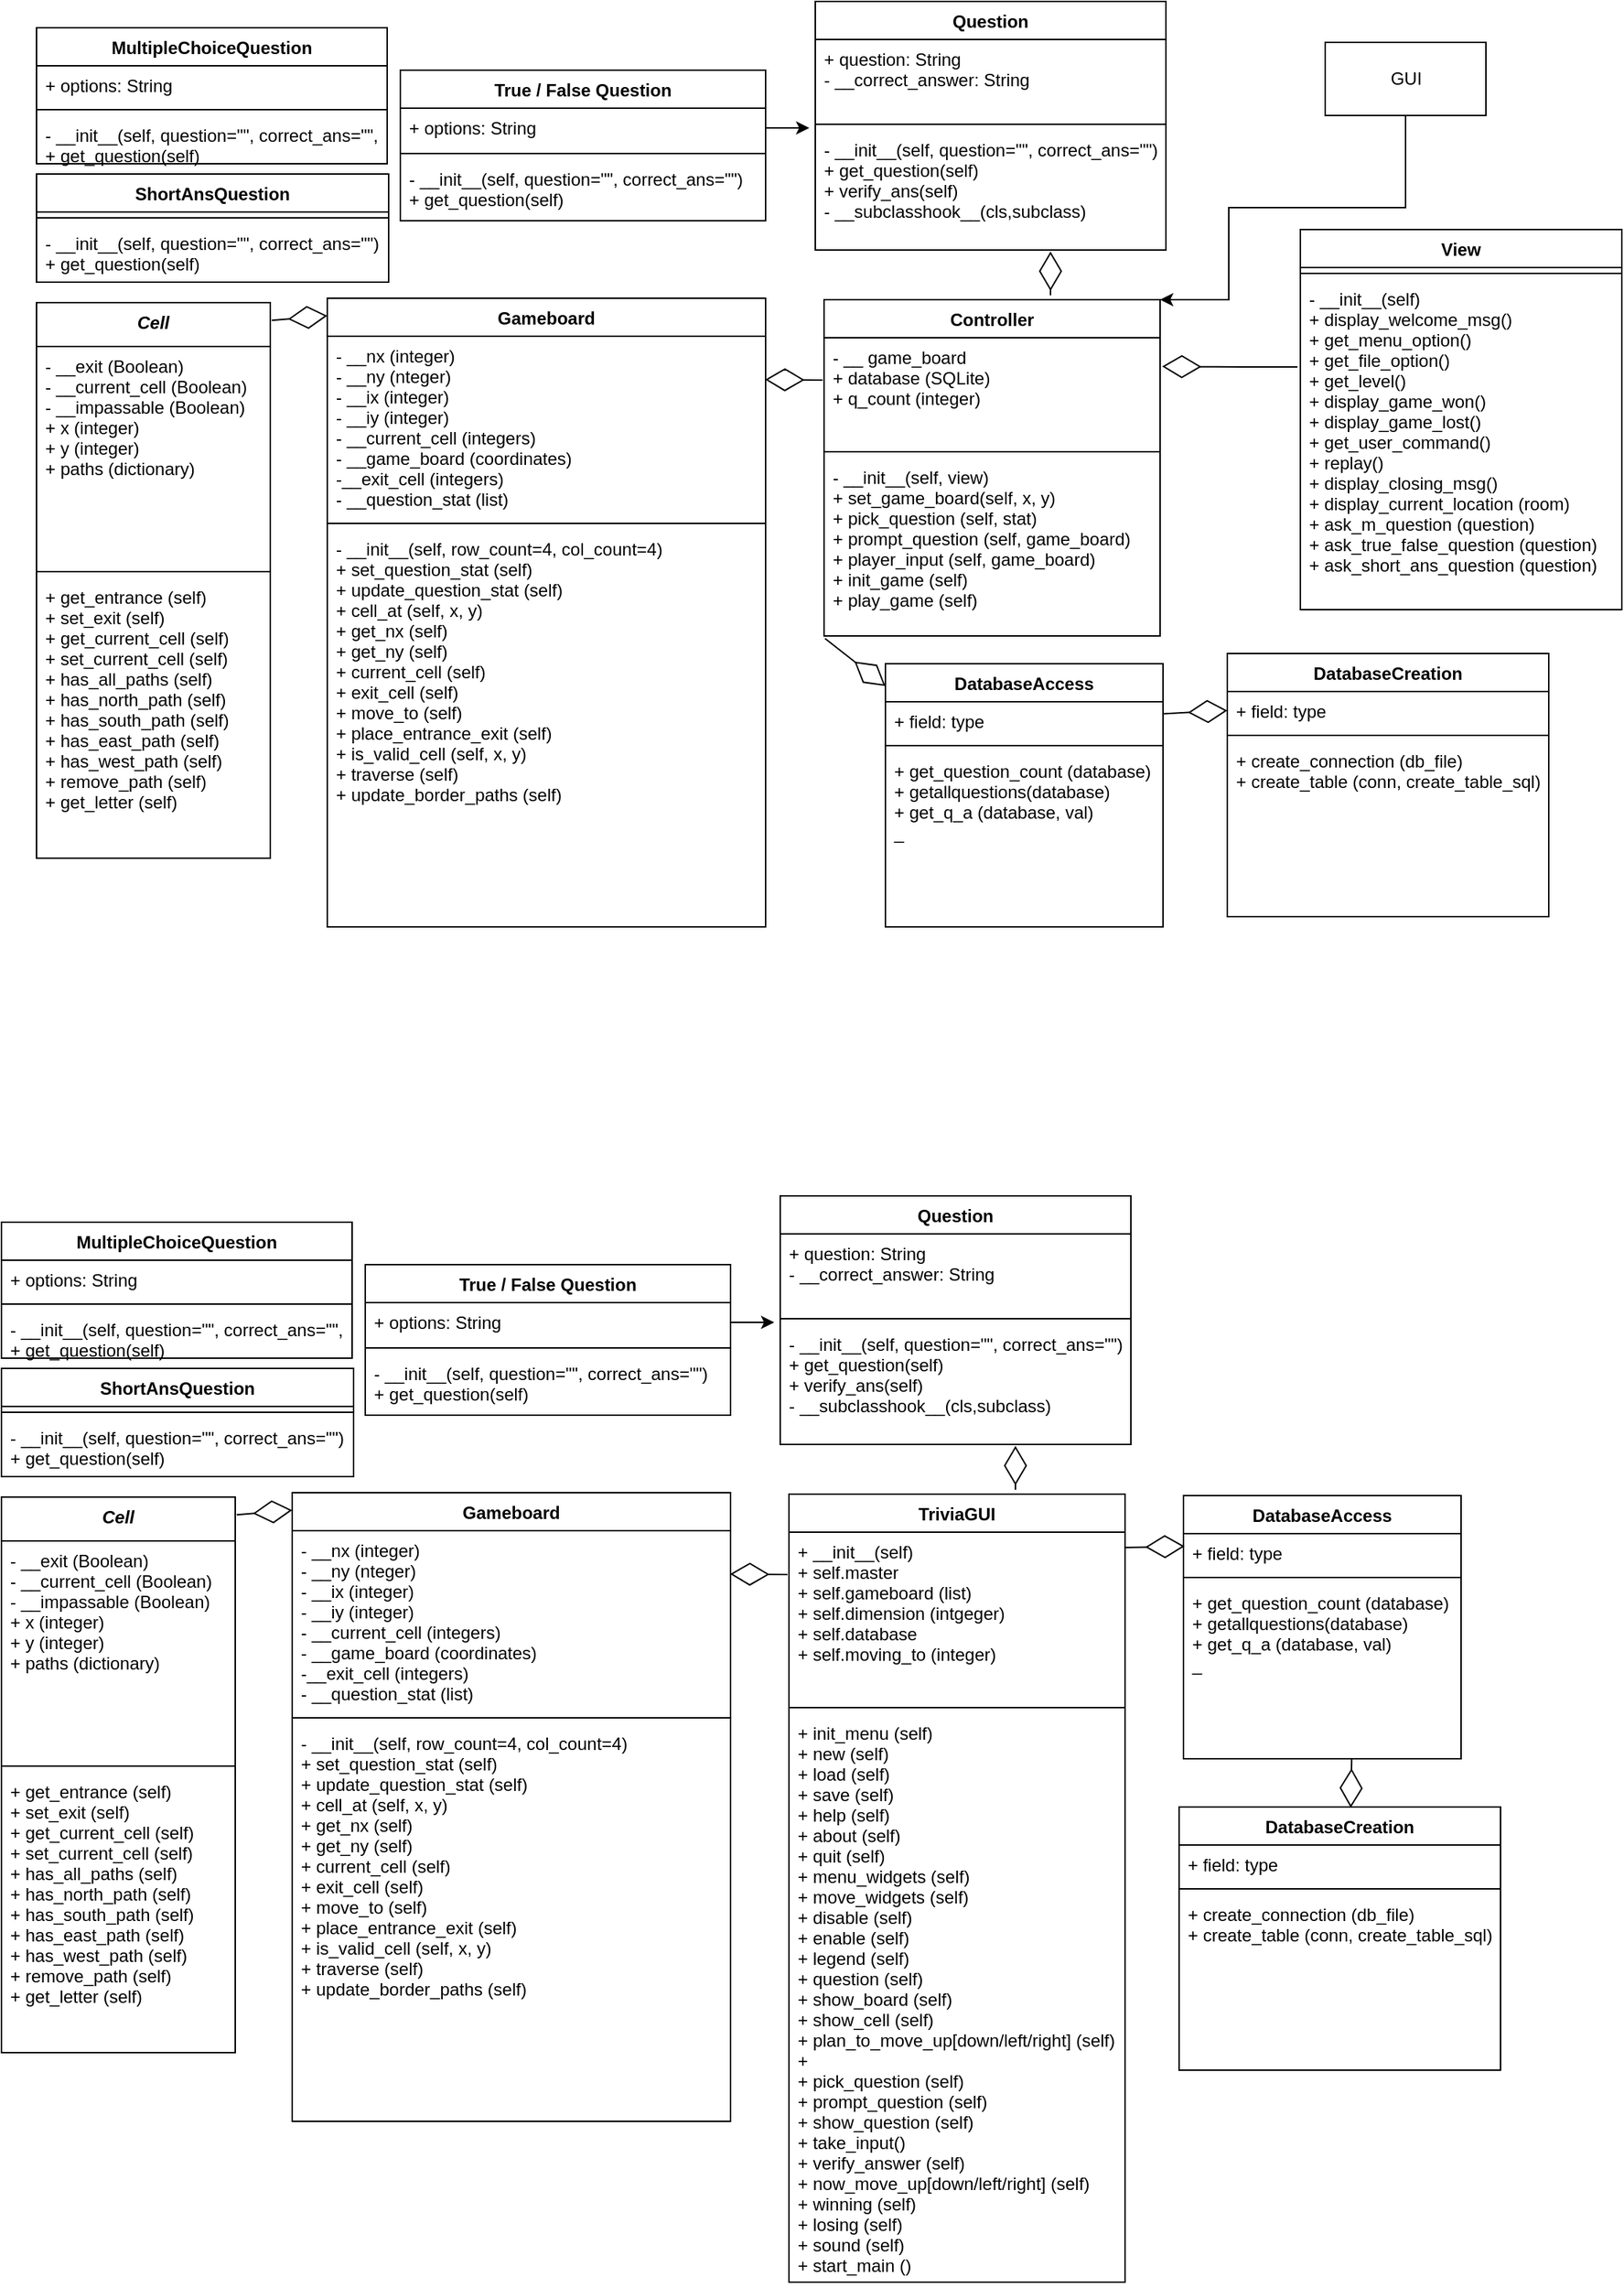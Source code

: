 <mxfile version="14.4.6" type="device"><diagram id="2pzU6UBAtQB1RrakLwoV" name="Page-1"><mxGraphModel dx="1931" dy="1356" grid="0" gridSize="10" guides="0" tooltips="1" connect="1" arrows="1" fold="1" page="0" pageScale="1" pageWidth="850" pageHeight="1100" math="0" shadow="0"><root><mxCell id="0"/><mxCell id="1" parent="0"/><mxCell id="dtdOn8wVSNTpU2MTarlF-1" value="Controller" style="swimlane;fontStyle=1;align=center;verticalAlign=top;childLayout=stackLayout;horizontal=1;startSize=26;horizontalStack=0;resizeParent=1;resizeParentMax=0;resizeLast=0;collapsible=1;marginBottom=0;" parent="1" vertex="1"><mxGeometry x="304" y="278" width="230" height="230" as="geometry"/></mxCell><mxCell id="dtdOn8wVSNTpU2MTarlF-2" value="- __ game_board&#10;+ database (SQLite)&#10;+ q_count (integer)" style="text;strokeColor=none;fillColor=none;align=left;verticalAlign=top;spacingLeft=4;spacingRight=4;overflow=hidden;rotatable=0;points=[[0,0.5],[1,0.5]];portConstraint=eastwest;" parent="dtdOn8wVSNTpU2MTarlF-1" vertex="1"><mxGeometry y="26" width="230" height="74" as="geometry"/></mxCell><mxCell id="dtdOn8wVSNTpU2MTarlF-3" value="" style="line;strokeWidth=1;fillColor=none;align=left;verticalAlign=middle;spacingTop=-1;spacingLeft=3;spacingRight=3;rotatable=0;labelPosition=right;points=[];portConstraint=eastwest;" parent="dtdOn8wVSNTpU2MTarlF-1" vertex="1"><mxGeometry y="100" width="230" height="8" as="geometry"/></mxCell><mxCell id="dtdOn8wVSNTpU2MTarlF-4" value="- __init__(self, view)&#10;+ set_game_board(self, x, y)&#10;+ pick_question (self, stat)&#10;+ prompt_question (self, game_board)&#10;+ player_input (self, game_board)&#10;+ init_game (self)&#10;+ play_game (self)&#10;&#10;" style="text;strokeColor=none;fillColor=none;align=left;verticalAlign=top;spacingLeft=4;spacingRight=4;overflow=hidden;rotatable=0;points=[[0,0.5],[1,0.5]];portConstraint=eastwest;" parent="dtdOn8wVSNTpU2MTarlF-1" vertex="1"><mxGeometry y="108" width="230" height="122" as="geometry"/></mxCell><mxCell id="dtdOn8wVSNTpU2MTarlF-5" value="Gameboard" style="swimlane;fontStyle=1;align=center;verticalAlign=top;childLayout=stackLayout;horizontal=1;startSize=26;horizontalStack=0;resizeParent=1;resizeParentMax=0;resizeLast=0;collapsible=1;marginBottom=0;" parent="1" vertex="1"><mxGeometry x="-36" y="277" width="300" height="430" as="geometry"/></mxCell><mxCell id="dtdOn8wVSNTpU2MTarlF-29" value="" style="endArrow=diamondThin;endFill=0;endSize=24;html=1;exitX=1.006;exitY=0.032;exitDx=0;exitDy=0;exitPerimeter=0;" parent="dtdOn8wVSNTpU2MTarlF-5" source="dtdOn8wVSNTpU2MTarlF-34" edge="1"><mxGeometry width="160" relative="1" as="geometry"><mxPoint x="-70" y="12" as="sourcePoint"/><mxPoint y="12" as="targetPoint"/></mxGeometry></mxCell><mxCell id="dtdOn8wVSNTpU2MTarlF-6" value="- __nx (integer)&#10;- __ny (nteger)&#10;- __ix (integer)&#10;- __iy (integer)&#10;- __current_cell (integers)&#10;- __game_board (coordinates)&#10;-__exit_cell (integers)&#10;- __question_stat (list)" style="text;strokeColor=none;fillColor=none;align=left;verticalAlign=top;spacingLeft=4;spacingRight=4;overflow=hidden;rotatable=0;points=[[0,0.5],[1,0.5]];portConstraint=eastwest;" parent="dtdOn8wVSNTpU2MTarlF-5" vertex="1"><mxGeometry y="26" width="300" height="124" as="geometry"/></mxCell><mxCell id="dtdOn8wVSNTpU2MTarlF-7" value="" style="line;strokeWidth=1;fillColor=none;align=left;verticalAlign=middle;spacingTop=-1;spacingLeft=3;spacingRight=3;rotatable=0;labelPosition=right;points=[];portConstraint=eastwest;" parent="dtdOn8wVSNTpU2MTarlF-5" vertex="1"><mxGeometry y="150" width="300" height="8" as="geometry"/></mxCell><mxCell id="dtdOn8wVSNTpU2MTarlF-8" value="- __init__(self, row_count=4, col_count=4)&#10;+ set_question_stat (self)&#10;+ update_question_stat (self)&#10;+ cell_at (self, x, y)&#10;+ get_nx (self)&#10;+ get_ny (self)&#10;+ current_cell (self)&#10;+ exit_cell (self)&#10;+ move_to (self)&#10;+ place_entrance_exit (self)&#10;+ is_valid_cell (self, x, y)&#10;+ traverse (self)&#10;+ update_border_paths (self)&#10;" style="text;strokeColor=none;fillColor=none;align=left;verticalAlign=top;spacingLeft=4;spacingRight=4;overflow=hidden;rotatable=0;points=[[0,0.5],[1,0.5]];portConstraint=eastwest;" parent="dtdOn8wVSNTpU2MTarlF-5" vertex="1"><mxGeometry y="158" width="300" height="272" as="geometry"/></mxCell><mxCell id="dtdOn8wVSNTpU2MTarlF-9" value="View" style="swimlane;fontStyle=1;align=center;verticalAlign=top;childLayout=stackLayout;horizontal=1;startSize=26;horizontalStack=0;resizeParent=1;resizeParentMax=0;resizeLast=0;collapsible=1;marginBottom=0;" parent="1" vertex="1"><mxGeometry x="630" y="230" width="220" height="260" as="geometry"/></mxCell><mxCell id="dtdOn8wVSNTpU2MTarlF-11" value="" style="line;strokeWidth=1;fillColor=none;align=left;verticalAlign=middle;spacingTop=-1;spacingLeft=3;spacingRight=3;rotatable=0;labelPosition=right;points=[];portConstraint=eastwest;" parent="dtdOn8wVSNTpU2MTarlF-9" vertex="1"><mxGeometry y="26" width="220" height="8" as="geometry"/></mxCell><mxCell id="dtdOn8wVSNTpU2MTarlF-12" value="- __init__(self)&#10;+ display_welcome_msg()&#10;+ get_menu_option()&#10;+ get_file_option()&#10;+ get_level()&#10;+ display_game_won()&#10;+ display_game_lost()&#10;+ get_user_command()&#10;+ replay()&#10;+ display_closing_msg()&#10;+ display_current_location (room)&#10;+ ask_m_question (question)&#10;+ ask_true_false_question (question)&#10;+ ask_short_ans_question (question)&#10;&#10;" style="text;strokeColor=none;fillColor=none;align=left;verticalAlign=top;spacingLeft=4;spacingRight=4;overflow=hidden;rotatable=0;points=[[0,0.5],[1,0.5]];portConstraint=eastwest;" parent="dtdOn8wVSNTpU2MTarlF-9" vertex="1"><mxGeometry y="34" width="220" height="226" as="geometry"/></mxCell><mxCell id="dtdOn8wVSNTpU2MTarlF-13" value="Question" style="swimlane;fontStyle=1;align=center;verticalAlign=top;childLayout=stackLayout;horizontal=1;startSize=26;horizontalStack=0;resizeParent=1;resizeParentMax=0;resizeLast=0;collapsible=1;marginBottom=0;" parent="1" vertex="1"><mxGeometry x="298" y="74" width="240" height="170" as="geometry"/></mxCell><mxCell id="dtdOn8wVSNTpU2MTarlF-14" value="+ question: String&#10;- __correct_answer: String&#10;" style="text;strokeColor=none;fillColor=none;align=left;verticalAlign=top;spacingLeft=4;spacingRight=4;overflow=hidden;rotatable=0;points=[[0,0.5],[1,0.5]];portConstraint=eastwest;" parent="dtdOn8wVSNTpU2MTarlF-13" vertex="1"><mxGeometry y="26" width="240" height="54" as="geometry"/></mxCell><mxCell id="dtdOn8wVSNTpU2MTarlF-15" value="" style="line;strokeWidth=1;fillColor=none;align=left;verticalAlign=middle;spacingTop=-1;spacingLeft=3;spacingRight=3;rotatable=0;labelPosition=right;points=[];portConstraint=eastwest;" parent="dtdOn8wVSNTpU2MTarlF-13" vertex="1"><mxGeometry y="80" width="240" height="8" as="geometry"/></mxCell><mxCell id="dtdOn8wVSNTpU2MTarlF-16" value="- __init__(self, question=&quot;&quot;, correct_ans=&quot;&quot;)&#10;+ get_question(self)&#10;+ verify_ans(self)&#10;- __subclasshook__(cls,subclass)" style="text;strokeColor=none;fillColor=none;align=left;verticalAlign=top;spacingLeft=4;spacingRight=4;overflow=hidden;rotatable=0;points=[[0,0.5],[1,0.5]];portConstraint=eastwest;" parent="dtdOn8wVSNTpU2MTarlF-13" vertex="1"><mxGeometry y="88" width="240" height="82" as="geometry"/></mxCell><mxCell id="dtdOn8wVSNTpU2MTarlF-17" value="DatabaseAccess" style="swimlane;fontStyle=1;align=center;verticalAlign=top;childLayout=stackLayout;horizontal=1;startSize=26;horizontalStack=0;resizeParent=1;resizeParentMax=0;resizeLast=0;collapsible=1;marginBottom=0;" parent="1" vertex="1"><mxGeometry x="346" y="527" width="190" height="180" as="geometry"/></mxCell><mxCell id="dtdOn8wVSNTpU2MTarlF-18" value="+ field: type" style="text;strokeColor=none;fillColor=none;align=left;verticalAlign=top;spacingLeft=4;spacingRight=4;overflow=hidden;rotatable=0;points=[[0,0.5],[1,0.5]];portConstraint=eastwest;" parent="dtdOn8wVSNTpU2MTarlF-17" vertex="1"><mxGeometry y="26" width="190" height="26" as="geometry"/></mxCell><mxCell id="dtdOn8wVSNTpU2MTarlF-19" value="" style="line;strokeWidth=1;fillColor=none;align=left;verticalAlign=middle;spacingTop=-1;spacingLeft=3;spacingRight=3;rotatable=0;labelPosition=right;points=[];portConstraint=eastwest;" parent="dtdOn8wVSNTpU2MTarlF-17" vertex="1"><mxGeometry y="52" width="190" height="8" as="geometry"/></mxCell><mxCell id="dtdOn8wVSNTpU2MTarlF-20" value="+ get_question_count (database)&#10;+ getallquestions(database)&#10;+ get_q_a (database, val)&#10;_" style="text;strokeColor=none;fillColor=none;align=left;verticalAlign=top;spacingLeft=4;spacingRight=4;overflow=hidden;rotatable=0;points=[[0,0.5],[1,0.5]];portConstraint=eastwest;" parent="dtdOn8wVSNTpU2MTarlF-17" vertex="1"><mxGeometry y="60" width="190" height="120" as="geometry"/></mxCell><mxCell id="dtdOn8wVSNTpU2MTarlF-30" value="" style="endArrow=diamondThin;endFill=0;endSize=24;html=1;entryX=0.999;entryY=0.239;entryDx=0;entryDy=0;entryPerimeter=0;" parent="1" target="dtdOn8wVSNTpU2MTarlF-6" edge="1"><mxGeometry width="160" relative="1" as="geometry"><mxPoint x="303" y="333" as="sourcePoint"/><mxPoint x="255" y="295" as="targetPoint"/><Array as="points"/></mxGeometry></mxCell><mxCell id="dtdOn8wVSNTpU2MTarlF-31" value="" style="endArrow=diamondThin;endFill=0;endSize=24;html=1;" parent="1" edge="1"><mxGeometry width="160" relative="1" as="geometry"><mxPoint x="459" y="275" as="sourcePoint"/><mxPoint x="459" y="245" as="targetPoint"/><Array as="points"/></mxGeometry></mxCell><mxCell id="dtdOn8wVSNTpU2MTarlF-34" value="Cell" style="swimlane;fontStyle=3;align=center;verticalAlign=top;childLayout=stackLayout;horizontal=1;startSize=30;horizontalStack=0;resizeParent=1;resizeParentMax=0;resizeLast=0;collapsible=1;marginBottom=0;" parent="1" vertex="1"><mxGeometry x="-235" y="280" width="160" height="380" as="geometry"/></mxCell><mxCell id="dtdOn8wVSNTpU2MTarlF-35" value="- __exit (Boolean)&#10;- __current_cell (Boolean)&#10;- __impassable (Boolean)&#10;+ x (integer)&#10;+ y (integer)&#10;+ paths (dictionary)" style="text;strokeColor=none;fillColor=none;align=left;verticalAlign=top;spacingLeft=4;spacingRight=4;overflow=hidden;rotatable=0;points=[[0,0.5],[1,0.5]];portConstraint=eastwest;" parent="dtdOn8wVSNTpU2MTarlF-34" vertex="1"><mxGeometry y="30" width="160" height="150" as="geometry"/></mxCell><mxCell id="dtdOn8wVSNTpU2MTarlF-36" value="" style="line;strokeWidth=1;fillColor=none;align=left;verticalAlign=middle;spacingTop=-1;spacingLeft=3;spacingRight=3;rotatable=0;labelPosition=right;points=[];portConstraint=eastwest;" parent="dtdOn8wVSNTpU2MTarlF-34" vertex="1"><mxGeometry y="180" width="160" height="8" as="geometry"/></mxCell><mxCell id="dtdOn8wVSNTpU2MTarlF-37" value="+ get_entrance (self)&#10;+ set_exit (self)&#10;+ get_current_cell (self)&#10;+ set_current_cell (self)&#10;+ has_all_paths (self)&#10;+ has_north_path (self)&#10;+ has_south_path (self)&#10;+ has_east_path (self)&#10;+ has_west_path (self)&#10;+ remove_path (self)&#10;+ get_letter (self)" style="text;strokeColor=none;fillColor=none;align=left;verticalAlign=top;spacingLeft=4;spacingRight=4;overflow=hidden;rotatable=0;points=[[0,0.5],[1,0.5]];portConstraint=eastwest;" parent="dtdOn8wVSNTpU2MTarlF-34" vertex="1"><mxGeometry y="188" width="160" height="192" as="geometry"/></mxCell><mxCell id="dtdOn8wVSNTpU2MTarlF-48" value="" style="endArrow=diamondThin;endFill=0;endSize=24;html=1;entryX=1.006;entryY=0.266;entryDx=0;entryDy=0;entryPerimeter=0;" parent="1" target="dtdOn8wVSNTpU2MTarlF-2" edge="1"><mxGeometry width="160" relative="1" as="geometry"><mxPoint x="628" y="324" as="sourcePoint"/><mxPoint x="531" y="292" as="targetPoint"/><Array as="points"><mxPoint x="581" y="324"/></Array></mxGeometry></mxCell><mxCell id="dtdOn8wVSNTpU2MTarlF-54" value="" style="endArrow=diamondThin;endFill=0;endSize=24;html=1;exitX=0.003;exitY=1.014;exitDx=0;exitDy=0;exitPerimeter=0;" parent="1" source="dtdOn8wVSNTpU2MTarlF-4" target="dtdOn8wVSNTpU2MTarlF-17" edge="1"><mxGeometry width="160" relative="1" as="geometry"><mxPoint x="438" y="431" as="sourcePoint"/><mxPoint x="390.0" y="921.8" as="targetPoint"/><Array as="points"/></mxGeometry></mxCell><mxCell id="nGwSiJS0L8q6wq8iw9Sl-3" value="MultipleChoiceQuestion" style="swimlane;fontStyle=1;align=center;verticalAlign=top;childLayout=stackLayout;horizontal=1;startSize=26;horizontalStack=0;resizeParent=1;resizeParentMax=0;resizeLast=0;collapsible=1;marginBottom=0;" parent="1" vertex="1"><mxGeometry x="-235" y="92" width="240" height="93" as="geometry"/></mxCell><mxCell id="nGwSiJS0L8q6wq8iw9Sl-4" value="+ options: String" style="text;strokeColor=none;fillColor=none;align=left;verticalAlign=top;spacingLeft=4;spacingRight=4;overflow=hidden;rotatable=0;points=[[0,0.5],[1,0.5]];portConstraint=eastwest;" parent="nGwSiJS0L8q6wq8iw9Sl-3" vertex="1"><mxGeometry y="26" width="240" height="26" as="geometry"/></mxCell><mxCell id="nGwSiJS0L8q6wq8iw9Sl-5" value="" style="line;strokeWidth=1;fillColor=none;align=left;verticalAlign=middle;spacingTop=-1;spacingLeft=3;spacingRight=3;rotatable=0;labelPosition=right;points=[];portConstraint=eastwest;" parent="nGwSiJS0L8q6wq8iw9Sl-3" vertex="1"><mxGeometry y="52" width="240" height="8" as="geometry"/></mxCell><mxCell id="nGwSiJS0L8q6wq8iw9Sl-6" value="- __init__(self, question=&quot;&quot;, correct_ans=&quot;&quot;, options)&#10;+ get_question(self)" style="text;strokeColor=none;fillColor=none;align=left;verticalAlign=top;spacingLeft=4;spacingRight=4;overflow=hidden;rotatable=0;points=[[0,0.5],[1,0.5]];portConstraint=eastwest;" parent="nGwSiJS0L8q6wq8iw9Sl-3" vertex="1"><mxGeometry y="60" width="240" height="33" as="geometry"/></mxCell><mxCell id="nGwSiJS0L8q6wq8iw9Sl-7" value="True / False Question" style="swimlane;fontStyle=1;align=center;verticalAlign=top;childLayout=stackLayout;horizontal=1;startSize=26;horizontalStack=0;resizeParent=1;resizeParentMax=0;resizeLast=0;collapsible=1;marginBottom=0;" parent="1" vertex="1"><mxGeometry x="14" y="121" width="250" height="103" as="geometry"/></mxCell><mxCell id="nGwSiJS0L8q6wq8iw9Sl-8" value="+ options: String" style="text;strokeColor=none;fillColor=none;align=left;verticalAlign=top;spacingLeft=4;spacingRight=4;overflow=hidden;rotatable=0;points=[[0,0.5],[1,0.5]];portConstraint=eastwest;" parent="nGwSiJS0L8q6wq8iw9Sl-7" vertex="1"><mxGeometry y="26" width="250" height="27" as="geometry"/></mxCell><mxCell id="nGwSiJS0L8q6wq8iw9Sl-9" value="" style="line;strokeWidth=1;fillColor=none;align=left;verticalAlign=middle;spacingTop=-1;spacingLeft=3;spacingRight=3;rotatable=0;labelPosition=right;points=[];portConstraint=eastwest;" parent="nGwSiJS0L8q6wq8iw9Sl-7" vertex="1"><mxGeometry y="53" width="250" height="8" as="geometry"/></mxCell><mxCell id="nGwSiJS0L8q6wq8iw9Sl-10" value="- __init__(self, question=&quot;&quot;, correct_ans=&quot;&quot;)&#10;+ get_question(self)" style="text;strokeColor=none;fillColor=none;align=left;verticalAlign=top;spacingLeft=4;spacingRight=4;overflow=hidden;rotatable=0;points=[[0,0.5],[1,0.5]];portConstraint=eastwest;" parent="nGwSiJS0L8q6wq8iw9Sl-7" vertex="1"><mxGeometry y="61" width="250" height="42" as="geometry"/></mxCell><mxCell id="nGwSiJS0L8q6wq8iw9Sl-11" value="ShortAnsQuestion" style="swimlane;fontStyle=1;align=center;verticalAlign=top;childLayout=stackLayout;horizontal=1;startSize=26;horizontalStack=0;resizeParent=1;resizeParentMax=0;resizeLast=0;collapsible=1;marginBottom=0;" parent="1" vertex="1"><mxGeometry x="-235" y="192" width="241" height="74" as="geometry"/></mxCell><mxCell id="nGwSiJS0L8q6wq8iw9Sl-13" value="" style="line;strokeWidth=1;fillColor=none;align=left;verticalAlign=middle;spacingTop=-1;spacingLeft=3;spacingRight=3;rotatable=0;labelPosition=right;points=[];portConstraint=eastwest;" parent="nGwSiJS0L8q6wq8iw9Sl-11" vertex="1"><mxGeometry y="26" width="241" height="8" as="geometry"/></mxCell><mxCell id="nGwSiJS0L8q6wq8iw9Sl-14" value="- __init__(self, question=&quot;&quot;, correct_ans=&quot;&quot;)&#10;+ get_question(self)" style="text;strokeColor=none;fillColor=none;align=left;verticalAlign=top;spacingLeft=4;spacingRight=4;overflow=hidden;rotatable=0;points=[[0,0.5],[1,0.5]];portConstraint=eastwest;" parent="nGwSiJS0L8q6wq8iw9Sl-11" vertex="1"><mxGeometry y="34" width="241" height="40" as="geometry"/></mxCell><mxCell id="TTAN69qeYxi4JExR74cP-12" value="DatabaseCreation" style="swimlane;fontStyle=1;align=center;verticalAlign=top;childLayout=stackLayout;horizontal=1;startSize=26;horizontalStack=0;resizeParent=1;resizeParentMax=0;resizeLast=0;collapsible=1;marginBottom=0;" parent="1" vertex="1"><mxGeometry x="580" y="520" width="220" height="180" as="geometry"/></mxCell><mxCell id="TTAN69qeYxi4JExR74cP-13" value="+ field: type" style="text;strokeColor=none;fillColor=none;align=left;verticalAlign=top;spacingLeft=4;spacingRight=4;overflow=hidden;rotatable=0;points=[[0,0.5],[1,0.5]];portConstraint=eastwest;" parent="TTAN69qeYxi4JExR74cP-12" vertex="1"><mxGeometry y="26" width="220" height="26" as="geometry"/></mxCell><mxCell id="TTAN69qeYxi4JExR74cP-14" value="" style="line;strokeWidth=1;fillColor=none;align=left;verticalAlign=middle;spacingTop=-1;spacingLeft=3;spacingRight=3;rotatable=0;labelPosition=right;points=[];portConstraint=eastwest;" parent="TTAN69qeYxi4JExR74cP-12" vertex="1"><mxGeometry y="52" width="220" height="8" as="geometry"/></mxCell><mxCell id="TTAN69qeYxi4JExR74cP-15" value="+ create_connection (db_file)&#10;+ create_table (conn, create_table_sql)" style="text;strokeColor=none;fillColor=none;align=left;verticalAlign=top;spacingLeft=4;spacingRight=4;overflow=hidden;rotatable=0;points=[[0,0.5],[1,0.5]];portConstraint=eastwest;" parent="TTAN69qeYxi4JExR74cP-12" vertex="1"><mxGeometry y="60" width="220" height="120" as="geometry"/></mxCell><mxCell id="TTAN69qeYxi4JExR74cP-16" value="" style="endArrow=diamondThin;endFill=0;endSize=24;html=1;entryX=0;entryY=0.5;entryDx=0;entryDy=0;" parent="1" source="dtdOn8wVSNTpU2MTarlF-18" target="TTAN69qeYxi4JExR74cP-13" edge="1"><mxGeometry width="160" relative="1" as="geometry"><mxPoint x="448" y="441" as="sourcePoint"/><mxPoint x="446.508" y="530" as="targetPoint"/><Array as="points"/></mxGeometry></mxCell><mxCell id="TTAN69qeYxi4JExR74cP-23" style="edgeStyle=orthogonalEdgeStyle;rounded=0;orthogonalLoop=1;jettySize=auto;html=1;exitX=1;exitY=0.5;exitDx=0;exitDy=0;entryX=-0.017;entryY=-0.02;entryDx=0;entryDy=0;entryPerimeter=0;" parent="1" source="nGwSiJS0L8q6wq8iw9Sl-8" target="dtdOn8wVSNTpU2MTarlF-16" edge="1"><mxGeometry relative="1" as="geometry"/></mxCell><mxCell id="TTAN69qeYxi4JExR74cP-36" style="edgeStyle=orthogonalEdgeStyle;rounded=0;orthogonalLoop=1;jettySize=auto;html=1;exitX=0.5;exitY=1;exitDx=0;exitDy=0;entryX=1;entryY=0;entryDx=0;entryDy=0;" parent="1" source="TTAN69qeYxi4JExR74cP-34" target="dtdOn8wVSNTpU2MTarlF-1" edge="1"><mxGeometry relative="1" as="geometry"><mxPoint x="658.667" y="192.333" as="targetPoint"/><Array as="points"><mxPoint x="702" y="215"/><mxPoint x="581" y="215"/><mxPoint x="581" y="278"/></Array></mxGeometry></mxCell><mxCell id="TTAN69qeYxi4JExR74cP-34" value="GUI" style="html=1;" parent="1" vertex="1"><mxGeometry x="647" y="102" width="110" height="50" as="geometry"/></mxCell><mxCell id="-zIP0uDru8iyl7G2C9b5-1" value="TriviaGUI" style="swimlane;fontStyle=1;align=center;verticalAlign=top;childLayout=stackLayout;horizontal=1;startSize=26;horizontalStack=0;resizeParent=1;resizeParentMax=0;resizeLast=0;collapsible=1;marginBottom=0;" vertex="1" parent="1"><mxGeometry x="280" y="1095" width="230" height="539" as="geometry"/></mxCell><mxCell id="-zIP0uDru8iyl7G2C9b5-2" value="+ __init__(self)&#10;+ self.master &#10;+ self.gameboard (list)&#10;+ self.dimension (intgeger)&#10;+ self.database&#10;+ self.moving_to (integer)&#10;&#10;" style="text;strokeColor=none;fillColor=none;align=left;verticalAlign=top;spacingLeft=4;spacingRight=4;overflow=hidden;rotatable=0;points=[[0,0.5],[1,0.5]];portConstraint=eastwest;" vertex="1" parent="-zIP0uDru8iyl7G2C9b5-1"><mxGeometry y="26" width="230" height="116" as="geometry"/></mxCell><mxCell id="-zIP0uDru8iyl7G2C9b5-3" value="" style="line;strokeWidth=1;fillColor=none;align=left;verticalAlign=middle;spacingTop=-1;spacingLeft=3;spacingRight=3;rotatable=0;labelPosition=right;points=[];portConstraint=eastwest;" vertex="1" parent="-zIP0uDru8iyl7G2C9b5-1"><mxGeometry y="142" width="230" height="8" as="geometry"/></mxCell><mxCell id="-zIP0uDru8iyl7G2C9b5-4" value="+ init_menu (self)&#10;+ new (self)&#10;+ load (self)&#10;+ save (self)&#10;+ help (self)&#10;+ about (self)&#10;+ quit (self)&#10;+ menu_widgets (self)&#10;+ move_widgets (self)&#10;+ disable (self)&#10;+ enable (self)&#10;+ legend (self)&#10;+ question (self)&#10;+ show_board (self)&#10;+ show_cell (self)&#10;+ plan_to_move_up[down/left/right] (self)&#10;+ &#10;+ pick_question (self)&#10;+ prompt_question (self)&#10;+ show_question (self)&#10;+ take_input()&#10;+ verify_answer (self)&#10;+ now_move_up[down/left/right] (self)&#10;+ winning (self)&#10;+ losing (self)&#10;+ sound (self)&#10;+ start_main ()&#10;" style="text;strokeColor=none;fillColor=none;align=left;verticalAlign=top;spacingLeft=4;spacingRight=4;overflow=hidden;rotatable=0;points=[[0,0.5],[1,0.5]];portConstraint=eastwest;" vertex="1" parent="-zIP0uDru8iyl7G2C9b5-1"><mxGeometry y="150" width="230" height="389" as="geometry"/></mxCell><mxCell id="-zIP0uDru8iyl7G2C9b5-5" value="Gameboard" style="swimlane;fontStyle=1;align=center;verticalAlign=top;childLayout=stackLayout;horizontal=1;startSize=26;horizontalStack=0;resizeParent=1;resizeParentMax=0;resizeLast=0;collapsible=1;marginBottom=0;" vertex="1" parent="1"><mxGeometry x="-60" y="1094" width="300" height="430" as="geometry"/></mxCell><mxCell id="-zIP0uDru8iyl7G2C9b5-6" value="" style="endArrow=diamondThin;endFill=0;endSize=24;html=1;exitX=1.006;exitY=0.032;exitDx=0;exitDy=0;exitPerimeter=0;" edge="1" parent="-zIP0uDru8iyl7G2C9b5-5" source="-zIP0uDru8iyl7G2C9b5-23"><mxGeometry width="160" relative="1" as="geometry"><mxPoint x="-70" y="12" as="sourcePoint"/><mxPoint y="12" as="targetPoint"/></mxGeometry></mxCell><mxCell id="-zIP0uDru8iyl7G2C9b5-7" value="- __nx (integer)&#10;- __ny (nteger)&#10;- __ix (integer)&#10;- __iy (integer)&#10;- __current_cell (integers)&#10;- __game_board (coordinates)&#10;-__exit_cell (integers)&#10;- __question_stat (list)" style="text;strokeColor=none;fillColor=none;align=left;verticalAlign=top;spacingLeft=4;spacingRight=4;overflow=hidden;rotatable=0;points=[[0,0.5],[1,0.5]];portConstraint=eastwest;" vertex="1" parent="-zIP0uDru8iyl7G2C9b5-5"><mxGeometry y="26" width="300" height="124" as="geometry"/></mxCell><mxCell id="-zIP0uDru8iyl7G2C9b5-8" value="" style="line;strokeWidth=1;fillColor=none;align=left;verticalAlign=middle;spacingTop=-1;spacingLeft=3;spacingRight=3;rotatable=0;labelPosition=right;points=[];portConstraint=eastwest;" vertex="1" parent="-zIP0uDru8iyl7G2C9b5-5"><mxGeometry y="150" width="300" height="8" as="geometry"/></mxCell><mxCell id="-zIP0uDru8iyl7G2C9b5-9" value="- __init__(self, row_count=4, col_count=4)&#10;+ set_question_stat (self)&#10;+ update_question_stat (self)&#10;+ cell_at (self, x, y)&#10;+ get_nx (self)&#10;+ get_ny (self)&#10;+ current_cell (self)&#10;+ exit_cell (self)&#10;+ move_to (self)&#10;+ place_entrance_exit (self)&#10;+ is_valid_cell (self, x, y)&#10;+ traverse (self)&#10;+ update_border_paths (self)&#10;" style="text;strokeColor=none;fillColor=none;align=left;verticalAlign=top;spacingLeft=4;spacingRight=4;overflow=hidden;rotatable=0;points=[[0,0.5],[1,0.5]];portConstraint=eastwest;" vertex="1" parent="-zIP0uDru8iyl7G2C9b5-5"><mxGeometry y="158" width="300" height="272" as="geometry"/></mxCell><mxCell id="-zIP0uDru8iyl7G2C9b5-13" value="Question" style="swimlane;fontStyle=1;align=center;verticalAlign=top;childLayout=stackLayout;horizontal=1;startSize=26;horizontalStack=0;resizeParent=1;resizeParentMax=0;resizeLast=0;collapsible=1;marginBottom=0;" vertex="1" parent="1"><mxGeometry x="274" y="891" width="240" height="170" as="geometry"/></mxCell><mxCell id="-zIP0uDru8iyl7G2C9b5-14" value="+ question: String&#10;- __correct_answer: String&#10;" style="text;strokeColor=none;fillColor=none;align=left;verticalAlign=top;spacingLeft=4;spacingRight=4;overflow=hidden;rotatable=0;points=[[0,0.5],[1,0.5]];portConstraint=eastwest;" vertex="1" parent="-zIP0uDru8iyl7G2C9b5-13"><mxGeometry y="26" width="240" height="54" as="geometry"/></mxCell><mxCell id="-zIP0uDru8iyl7G2C9b5-15" value="" style="line;strokeWidth=1;fillColor=none;align=left;verticalAlign=middle;spacingTop=-1;spacingLeft=3;spacingRight=3;rotatable=0;labelPosition=right;points=[];portConstraint=eastwest;" vertex="1" parent="-zIP0uDru8iyl7G2C9b5-13"><mxGeometry y="80" width="240" height="8" as="geometry"/></mxCell><mxCell id="-zIP0uDru8iyl7G2C9b5-16" value="- __init__(self, question=&quot;&quot;, correct_ans=&quot;&quot;)&#10;+ get_question(self)&#10;+ verify_ans(self)&#10;- __subclasshook__(cls,subclass)" style="text;strokeColor=none;fillColor=none;align=left;verticalAlign=top;spacingLeft=4;spacingRight=4;overflow=hidden;rotatable=0;points=[[0,0.5],[1,0.5]];portConstraint=eastwest;" vertex="1" parent="-zIP0uDru8iyl7G2C9b5-13"><mxGeometry y="88" width="240" height="82" as="geometry"/></mxCell><mxCell id="-zIP0uDru8iyl7G2C9b5-17" value="DatabaseAccess" style="swimlane;fontStyle=1;align=center;verticalAlign=top;childLayout=stackLayout;horizontal=1;startSize=26;horizontalStack=0;resizeParent=1;resizeParentMax=0;resizeLast=0;collapsible=1;marginBottom=0;" vertex="1" parent="1"><mxGeometry x="550" y="1096" width="190" height="180" as="geometry"/></mxCell><mxCell id="-zIP0uDru8iyl7G2C9b5-18" value="+ field: type" style="text;strokeColor=none;fillColor=none;align=left;verticalAlign=top;spacingLeft=4;spacingRight=4;overflow=hidden;rotatable=0;points=[[0,0.5],[1,0.5]];portConstraint=eastwest;" vertex="1" parent="-zIP0uDru8iyl7G2C9b5-17"><mxGeometry y="26" width="190" height="26" as="geometry"/></mxCell><mxCell id="-zIP0uDru8iyl7G2C9b5-19" value="" style="line;strokeWidth=1;fillColor=none;align=left;verticalAlign=middle;spacingTop=-1;spacingLeft=3;spacingRight=3;rotatable=0;labelPosition=right;points=[];portConstraint=eastwest;" vertex="1" parent="-zIP0uDru8iyl7G2C9b5-17"><mxGeometry y="52" width="190" height="8" as="geometry"/></mxCell><mxCell id="-zIP0uDru8iyl7G2C9b5-20" value="+ get_question_count (database)&#10;+ getallquestions(database)&#10;+ get_q_a (database, val)&#10;_" style="text;strokeColor=none;fillColor=none;align=left;verticalAlign=top;spacingLeft=4;spacingRight=4;overflow=hidden;rotatable=0;points=[[0,0.5],[1,0.5]];portConstraint=eastwest;" vertex="1" parent="-zIP0uDru8iyl7G2C9b5-17"><mxGeometry y="60" width="190" height="120" as="geometry"/></mxCell><mxCell id="-zIP0uDru8iyl7G2C9b5-21" value="" style="endArrow=diamondThin;endFill=0;endSize=24;html=1;entryX=0.999;entryY=0.239;entryDx=0;entryDy=0;entryPerimeter=0;" edge="1" parent="1" target="-zIP0uDru8iyl7G2C9b5-7"><mxGeometry width="160" relative="1" as="geometry"><mxPoint x="279" y="1150.0" as="sourcePoint"/><mxPoint x="231" y="1112" as="targetPoint"/><Array as="points"/></mxGeometry></mxCell><mxCell id="-zIP0uDru8iyl7G2C9b5-22" value="" style="endArrow=diamondThin;endFill=0;endSize=24;html=1;" edge="1" parent="1"><mxGeometry width="160" relative="1" as="geometry"><mxPoint x="435" y="1092" as="sourcePoint"/><mxPoint x="435" y="1062" as="targetPoint"/><Array as="points"/></mxGeometry></mxCell><mxCell id="-zIP0uDru8iyl7G2C9b5-23" value="Cell" style="swimlane;fontStyle=3;align=center;verticalAlign=top;childLayout=stackLayout;horizontal=1;startSize=30;horizontalStack=0;resizeParent=1;resizeParentMax=0;resizeLast=0;collapsible=1;marginBottom=0;" vertex="1" parent="1"><mxGeometry x="-259" y="1097" width="160" height="380" as="geometry"/></mxCell><mxCell id="-zIP0uDru8iyl7G2C9b5-24" value="- __exit (Boolean)&#10;- __current_cell (Boolean)&#10;- __impassable (Boolean)&#10;+ x (integer)&#10;+ y (integer)&#10;+ paths (dictionary)" style="text;strokeColor=none;fillColor=none;align=left;verticalAlign=top;spacingLeft=4;spacingRight=4;overflow=hidden;rotatable=0;points=[[0,0.5],[1,0.5]];portConstraint=eastwest;" vertex="1" parent="-zIP0uDru8iyl7G2C9b5-23"><mxGeometry y="30" width="160" height="150" as="geometry"/></mxCell><mxCell id="-zIP0uDru8iyl7G2C9b5-25" value="" style="line;strokeWidth=1;fillColor=none;align=left;verticalAlign=middle;spacingTop=-1;spacingLeft=3;spacingRight=3;rotatable=0;labelPosition=right;points=[];portConstraint=eastwest;" vertex="1" parent="-zIP0uDru8iyl7G2C9b5-23"><mxGeometry y="180" width="160" height="8" as="geometry"/></mxCell><mxCell id="-zIP0uDru8iyl7G2C9b5-26" value="+ get_entrance (self)&#10;+ set_exit (self)&#10;+ get_current_cell (self)&#10;+ set_current_cell (self)&#10;+ has_all_paths (self)&#10;+ has_north_path (self)&#10;+ has_south_path (self)&#10;+ has_east_path (self)&#10;+ has_west_path (self)&#10;+ remove_path (self)&#10;+ get_letter (self)" style="text;strokeColor=none;fillColor=none;align=left;verticalAlign=top;spacingLeft=4;spacingRight=4;overflow=hidden;rotatable=0;points=[[0,0.5],[1,0.5]];portConstraint=eastwest;" vertex="1" parent="-zIP0uDru8iyl7G2C9b5-23"><mxGeometry y="188" width="160" height="192" as="geometry"/></mxCell><mxCell id="-zIP0uDru8iyl7G2C9b5-28" value="" style="endArrow=diamondThin;endFill=0;endSize=24;html=1;exitX=1;exitY=0.091;exitDx=0;exitDy=0;exitPerimeter=0;entryX=0.004;entryY=0.334;entryDx=0;entryDy=0;entryPerimeter=0;" edge="1" parent="1" source="-zIP0uDru8iyl7G2C9b5-2" target="-zIP0uDru8iyl7G2C9b5-18"><mxGeometry width="160" relative="1" as="geometry"><mxPoint x="414" y="1248" as="sourcePoint"/><mxPoint x="366.0" y="1738.8" as="targetPoint"/><Array as="points"/></mxGeometry></mxCell><mxCell id="-zIP0uDru8iyl7G2C9b5-29" value="MultipleChoiceQuestion" style="swimlane;fontStyle=1;align=center;verticalAlign=top;childLayout=stackLayout;horizontal=1;startSize=26;horizontalStack=0;resizeParent=1;resizeParentMax=0;resizeLast=0;collapsible=1;marginBottom=0;" vertex="1" parent="1"><mxGeometry x="-259" y="909" width="240" height="93" as="geometry"/></mxCell><mxCell id="-zIP0uDru8iyl7G2C9b5-30" value="+ options: String" style="text;strokeColor=none;fillColor=none;align=left;verticalAlign=top;spacingLeft=4;spacingRight=4;overflow=hidden;rotatable=0;points=[[0,0.5],[1,0.5]];portConstraint=eastwest;" vertex="1" parent="-zIP0uDru8iyl7G2C9b5-29"><mxGeometry y="26" width="240" height="26" as="geometry"/></mxCell><mxCell id="-zIP0uDru8iyl7G2C9b5-31" value="" style="line;strokeWidth=1;fillColor=none;align=left;verticalAlign=middle;spacingTop=-1;spacingLeft=3;spacingRight=3;rotatable=0;labelPosition=right;points=[];portConstraint=eastwest;" vertex="1" parent="-zIP0uDru8iyl7G2C9b5-29"><mxGeometry y="52" width="240" height="8" as="geometry"/></mxCell><mxCell id="-zIP0uDru8iyl7G2C9b5-32" value="- __init__(self, question=&quot;&quot;, correct_ans=&quot;&quot;, options)&#10;+ get_question(self)" style="text;strokeColor=none;fillColor=none;align=left;verticalAlign=top;spacingLeft=4;spacingRight=4;overflow=hidden;rotatable=0;points=[[0,0.5],[1,0.5]];portConstraint=eastwest;" vertex="1" parent="-zIP0uDru8iyl7G2C9b5-29"><mxGeometry y="60" width="240" height="33" as="geometry"/></mxCell><mxCell id="-zIP0uDru8iyl7G2C9b5-33" value="True / False Question" style="swimlane;fontStyle=1;align=center;verticalAlign=top;childLayout=stackLayout;horizontal=1;startSize=26;horizontalStack=0;resizeParent=1;resizeParentMax=0;resizeLast=0;collapsible=1;marginBottom=0;" vertex="1" parent="1"><mxGeometry x="-10" y="938" width="250" height="103" as="geometry"/></mxCell><mxCell id="-zIP0uDru8iyl7G2C9b5-34" value="+ options: String" style="text;strokeColor=none;fillColor=none;align=left;verticalAlign=top;spacingLeft=4;spacingRight=4;overflow=hidden;rotatable=0;points=[[0,0.5],[1,0.5]];portConstraint=eastwest;" vertex="1" parent="-zIP0uDru8iyl7G2C9b5-33"><mxGeometry y="26" width="250" height="27" as="geometry"/></mxCell><mxCell id="-zIP0uDru8iyl7G2C9b5-35" value="" style="line;strokeWidth=1;fillColor=none;align=left;verticalAlign=middle;spacingTop=-1;spacingLeft=3;spacingRight=3;rotatable=0;labelPosition=right;points=[];portConstraint=eastwest;" vertex="1" parent="-zIP0uDru8iyl7G2C9b5-33"><mxGeometry y="53" width="250" height="8" as="geometry"/></mxCell><mxCell id="-zIP0uDru8iyl7G2C9b5-36" value="- __init__(self, question=&quot;&quot;, correct_ans=&quot;&quot;)&#10;+ get_question(self)" style="text;strokeColor=none;fillColor=none;align=left;verticalAlign=top;spacingLeft=4;spacingRight=4;overflow=hidden;rotatable=0;points=[[0,0.5],[1,0.5]];portConstraint=eastwest;" vertex="1" parent="-zIP0uDru8iyl7G2C9b5-33"><mxGeometry y="61" width="250" height="42" as="geometry"/></mxCell><mxCell id="-zIP0uDru8iyl7G2C9b5-37" value="ShortAnsQuestion" style="swimlane;fontStyle=1;align=center;verticalAlign=top;childLayout=stackLayout;horizontal=1;startSize=26;horizontalStack=0;resizeParent=1;resizeParentMax=0;resizeLast=0;collapsible=1;marginBottom=0;" vertex="1" parent="1"><mxGeometry x="-259" y="1009" width="241" height="74" as="geometry"/></mxCell><mxCell id="-zIP0uDru8iyl7G2C9b5-38" value="" style="line;strokeWidth=1;fillColor=none;align=left;verticalAlign=middle;spacingTop=-1;spacingLeft=3;spacingRight=3;rotatable=0;labelPosition=right;points=[];portConstraint=eastwest;" vertex="1" parent="-zIP0uDru8iyl7G2C9b5-37"><mxGeometry y="26" width="241" height="8" as="geometry"/></mxCell><mxCell id="-zIP0uDru8iyl7G2C9b5-39" value="- __init__(self, question=&quot;&quot;, correct_ans=&quot;&quot;)&#10;+ get_question(self)" style="text;strokeColor=none;fillColor=none;align=left;verticalAlign=top;spacingLeft=4;spacingRight=4;overflow=hidden;rotatable=0;points=[[0,0.5],[1,0.5]];portConstraint=eastwest;" vertex="1" parent="-zIP0uDru8iyl7G2C9b5-37"><mxGeometry y="34" width="241" height="40" as="geometry"/></mxCell><mxCell id="-zIP0uDru8iyl7G2C9b5-40" value="DatabaseCreation" style="swimlane;fontStyle=1;align=center;verticalAlign=top;childLayout=stackLayout;horizontal=1;startSize=26;horizontalStack=0;resizeParent=1;resizeParentMax=0;resizeLast=0;collapsible=1;marginBottom=0;" vertex="1" parent="1"><mxGeometry x="547" y="1309" width="220" height="180" as="geometry"/></mxCell><mxCell id="-zIP0uDru8iyl7G2C9b5-41" value="+ field: type" style="text;strokeColor=none;fillColor=none;align=left;verticalAlign=top;spacingLeft=4;spacingRight=4;overflow=hidden;rotatable=0;points=[[0,0.5],[1,0.5]];portConstraint=eastwest;" vertex="1" parent="-zIP0uDru8iyl7G2C9b5-40"><mxGeometry y="26" width="220" height="26" as="geometry"/></mxCell><mxCell id="-zIP0uDru8iyl7G2C9b5-42" value="" style="line;strokeWidth=1;fillColor=none;align=left;verticalAlign=middle;spacingTop=-1;spacingLeft=3;spacingRight=3;rotatable=0;labelPosition=right;points=[];portConstraint=eastwest;" vertex="1" parent="-zIP0uDru8iyl7G2C9b5-40"><mxGeometry y="52" width="220" height="8" as="geometry"/></mxCell><mxCell id="-zIP0uDru8iyl7G2C9b5-43" value="+ create_connection (db_file)&#10;+ create_table (conn, create_table_sql)" style="text;strokeColor=none;fillColor=none;align=left;verticalAlign=top;spacingLeft=4;spacingRight=4;overflow=hidden;rotatable=0;points=[[0,0.5],[1,0.5]];portConstraint=eastwest;" vertex="1" parent="-zIP0uDru8iyl7G2C9b5-40"><mxGeometry y="60" width="220" height="120" as="geometry"/></mxCell><mxCell id="-zIP0uDru8iyl7G2C9b5-44" value="" style="endArrow=diamondThin;endFill=0;endSize=24;html=1;exitX=0.606;exitY=0.997;exitDx=0;exitDy=0;exitPerimeter=0;entryX=0.534;entryY=0.003;entryDx=0;entryDy=0;entryPerimeter=0;" edge="1" parent="1" source="-zIP0uDru8iyl7G2C9b5-20" target="-zIP0uDru8iyl7G2C9b5-40"><mxGeometry width="160" relative="1" as="geometry"><mxPoint x="424" y="1258" as="sourcePoint"/><mxPoint x="422.508" y="1347" as="targetPoint"/><Array as="points"/></mxGeometry></mxCell><mxCell id="-zIP0uDru8iyl7G2C9b5-45" style="edgeStyle=orthogonalEdgeStyle;rounded=0;orthogonalLoop=1;jettySize=auto;html=1;exitX=1;exitY=0.5;exitDx=0;exitDy=0;entryX=-0.017;entryY=-0.02;entryDx=0;entryDy=0;entryPerimeter=0;" edge="1" parent="1" source="-zIP0uDru8iyl7G2C9b5-34" target="-zIP0uDru8iyl7G2C9b5-16"><mxGeometry relative="1" as="geometry"/></mxCell></root></mxGraphModel></diagram></mxfile>